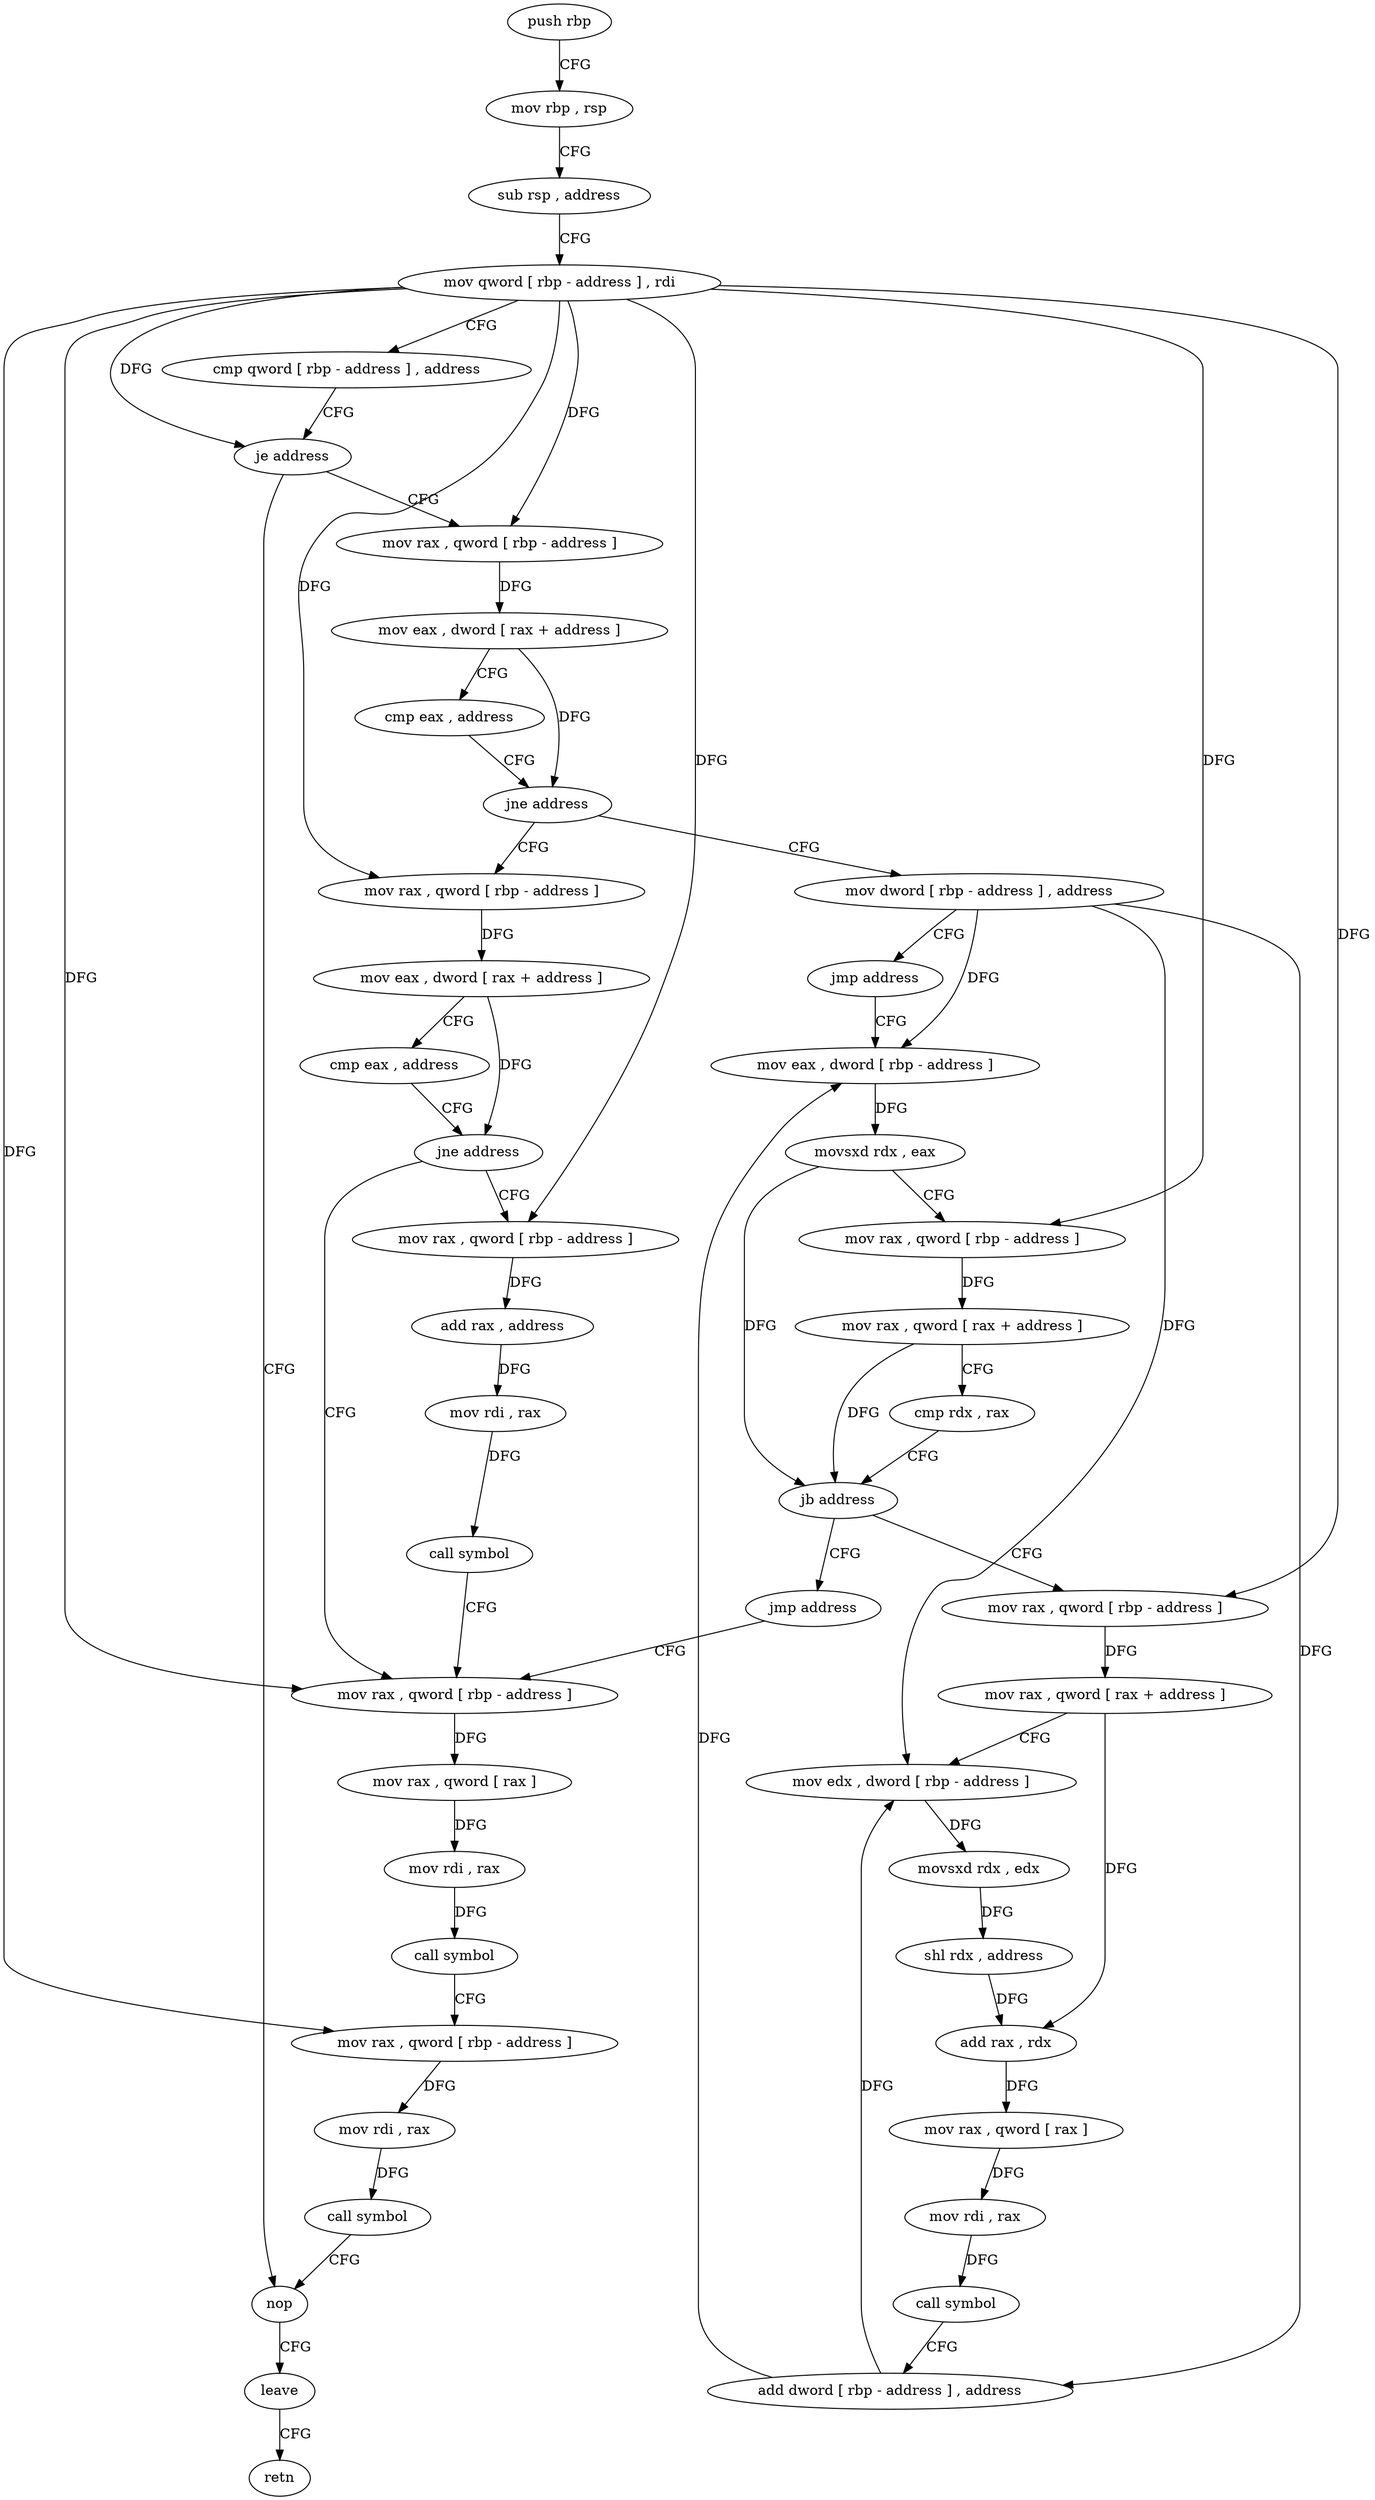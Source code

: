 digraph "func" {
"184237" [label = "push rbp" ]
"184238" [label = "mov rbp , rsp" ]
"184241" [label = "sub rsp , address" ]
"184245" [label = "mov qword [ rbp - address ] , rdi" ]
"184249" [label = "cmp qword [ rbp - address ] , address" ]
"184254" [label = "je address" ]
"184393" [label = "nop" ]
"184260" [label = "mov rax , qword [ rbp - address ]" ]
"184394" [label = "leave" ]
"184395" [label = "retn" ]
"184264" [label = "mov eax , dword [ rax + address ]" ]
"184267" [label = "cmp eax , address" ]
"184270" [label = "jne address" ]
"184338" [label = "mov rax , qword [ rbp - address ]" ]
"184272" [label = "mov dword [ rbp - address ] , address" ]
"184342" [label = "mov eax , dword [ rax + address ]" ]
"184345" [label = "cmp eax , address" ]
"184348" [label = "jne address" ]
"184366" [label = "mov rax , qword [ rbp - address ]" ]
"184350" [label = "mov rax , qword [ rbp - address ]" ]
"184279" [label = "jmp address" ]
"184317" [label = "mov eax , dword [ rbp - address ]" ]
"184370" [label = "mov rax , qword [ rax ]" ]
"184373" [label = "mov rdi , rax" ]
"184376" [label = "call symbol" ]
"184381" [label = "mov rax , qword [ rbp - address ]" ]
"184385" [label = "mov rdi , rax" ]
"184388" [label = "call symbol" ]
"184354" [label = "add rax , address" ]
"184358" [label = "mov rdi , rax" ]
"184361" [label = "call symbol" ]
"184320" [label = "movsxd rdx , eax" ]
"184323" [label = "mov rax , qword [ rbp - address ]" ]
"184327" [label = "mov rax , qword [ rax + address ]" ]
"184331" [label = "cmp rdx , rax" ]
"184334" [label = "jb address" ]
"184281" [label = "mov rax , qword [ rbp - address ]" ]
"184336" [label = "jmp address" ]
"184285" [label = "mov rax , qword [ rax + address ]" ]
"184289" [label = "mov edx , dword [ rbp - address ]" ]
"184292" [label = "movsxd rdx , edx" ]
"184295" [label = "shl rdx , address" ]
"184299" [label = "add rax , rdx" ]
"184302" [label = "mov rax , qword [ rax ]" ]
"184305" [label = "mov rdi , rax" ]
"184308" [label = "call symbol" ]
"184313" [label = "add dword [ rbp - address ] , address" ]
"184237" -> "184238" [ label = "CFG" ]
"184238" -> "184241" [ label = "CFG" ]
"184241" -> "184245" [ label = "CFG" ]
"184245" -> "184249" [ label = "CFG" ]
"184245" -> "184254" [ label = "DFG" ]
"184245" -> "184260" [ label = "DFG" ]
"184245" -> "184338" [ label = "DFG" ]
"184245" -> "184366" [ label = "DFG" ]
"184245" -> "184381" [ label = "DFG" ]
"184245" -> "184350" [ label = "DFG" ]
"184245" -> "184323" [ label = "DFG" ]
"184245" -> "184281" [ label = "DFG" ]
"184249" -> "184254" [ label = "CFG" ]
"184254" -> "184393" [ label = "CFG" ]
"184254" -> "184260" [ label = "CFG" ]
"184393" -> "184394" [ label = "CFG" ]
"184260" -> "184264" [ label = "DFG" ]
"184394" -> "184395" [ label = "CFG" ]
"184264" -> "184267" [ label = "CFG" ]
"184264" -> "184270" [ label = "DFG" ]
"184267" -> "184270" [ label = "CFG" ]
"184270" -> "184338" [ label = "CFG" ]
"184270" -> "184272" [ label = "CFG" ]
"184338" -> "184342" [ label = "DFG" ]
"184272" -> "184279" [ label = "CFG" ]
"184272" -> "184317" [ label = "DFG" ]
"184272" -> "184289" [ label = "DFG" ]
"184272" -> "184313" [ label = "DFG" ]
"184342" -> "184345" [ label = "CFG" ]
"184342" -> "184348" [ label = "DFG" ]
"184345" -> "184348" [ label = "CFG" ]
"184348" -> "184366" [ label = "CFG" ]
"184348" -> "184350" [ label = "CFG" ]
"184366" -> "184370" [ label = "DFG" ]
"184350" -> "184354" [ label = "DFG" ]
"184279" -> "184317" [ label = "CFG" ]
"184317" -> "184320" [ label = "DFG" ]
"184370" -> "184373" [ label = "DFG" ]
"184373" -> "184376" [ label = "DFG" ]
"184376" -> "184381" [ label = "CFG" ]
"184381" -> "184385" [ label = "DFG" ]
"184385" -> "184388" [ label = "DFG" ]
"184388" -> "184393" [ label = "CFG" ]
"184354" -> "184358" [ label = "DFG" ]
"184358" -> "184361" [ label = "DFG" ]
"184361" -> "184366" [ label = "CFG" ]
"184320" -> "184323" [ label = "CFG" ]
"184320" -> "184334" [ label = "DFG" ]
"184323" -> "184327" [ label = "DFG" ]
"184327" -> "184331" [ label = "CFG" ]
"184327" -> "184334" [ label = "DFG" ]
"184331" -> "184334" [ label = "CFG" ]
"184334" -> "184281" [ label = "CFG" ]
"184334" -> "184336" [ label = "CFG" ]
"184281" -> "184285" [ label = "DFG" ]
"184336" -> "184366" [ label = "CFG" ]
"184285" -> "184289" [ label = "CFG" ]
"184285" -> "184299" [ label = "DFG" ]
"184289" -> "184292" [ label = "DFG" ]
"184292" -> "184295" [ label = "DFG" ]
"184295" -> "184299" [ label = "DFG" ]
"184299" -> "184302" [ label = "DFG" ]
"184302" -> "184305" [ label = "DFG" ]
"184305" -> "184308" [ label = "DFG" ]
"184308" -> "184313" [ label = "CFG" ]
"184313" -> "184317" [ label = "DFG" ]
"184313" -> "184289" [ label = "DFG" ]
}
